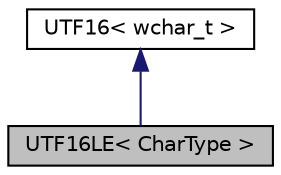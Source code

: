 digraph "UTF16LE&lt; CharType &gt;"
{
 // LATEX_PDF_SIZE
  edge [fontname="Helvetica",fontsize="10",labelfontname="Helvetica",labelfontsize="10"];
  node [fontname="Helvetica",fontsize="10",shape=record];
  Node1 [label="UTF16LE\< CharType \>",height=0.2,width=0.4,color="black", fillcolor="grey75", style="filled", fontcolor="black",tooltip="UTF-16 little endian encoding."];
  Node2 -> Node1 [dir="back",color="midnightblue",fontsize="10",style="solid",fontname="Helvetica"];
  Node2 [label="UTF16\< wchar_t \>",height=0.2,width=0.4,color="black", fillcolor="white", style="filled",URL="$struct_u_t_f16.html",tooltip=" "];
}
